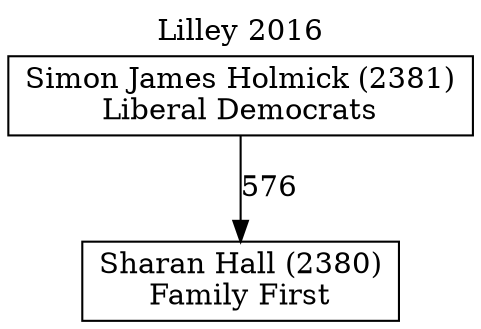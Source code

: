 // House preference flow
digraph "Sharan Hall (2380)_Lilley_2016" {
	graph [label="Lilley 2016" labelloc=t mclimit=10]
	node [shape=box]
	"Sharan Hall (2380)" [label="Sharan Hall (2380)
Family First"]
	"Simon James Holmick (2381)" [label="Simon James Holmick (2381)
Liberal Democrats"]
	"Simon James Holmick (2381)" -> "Sharan Hall (2380)" [label=576]
}
